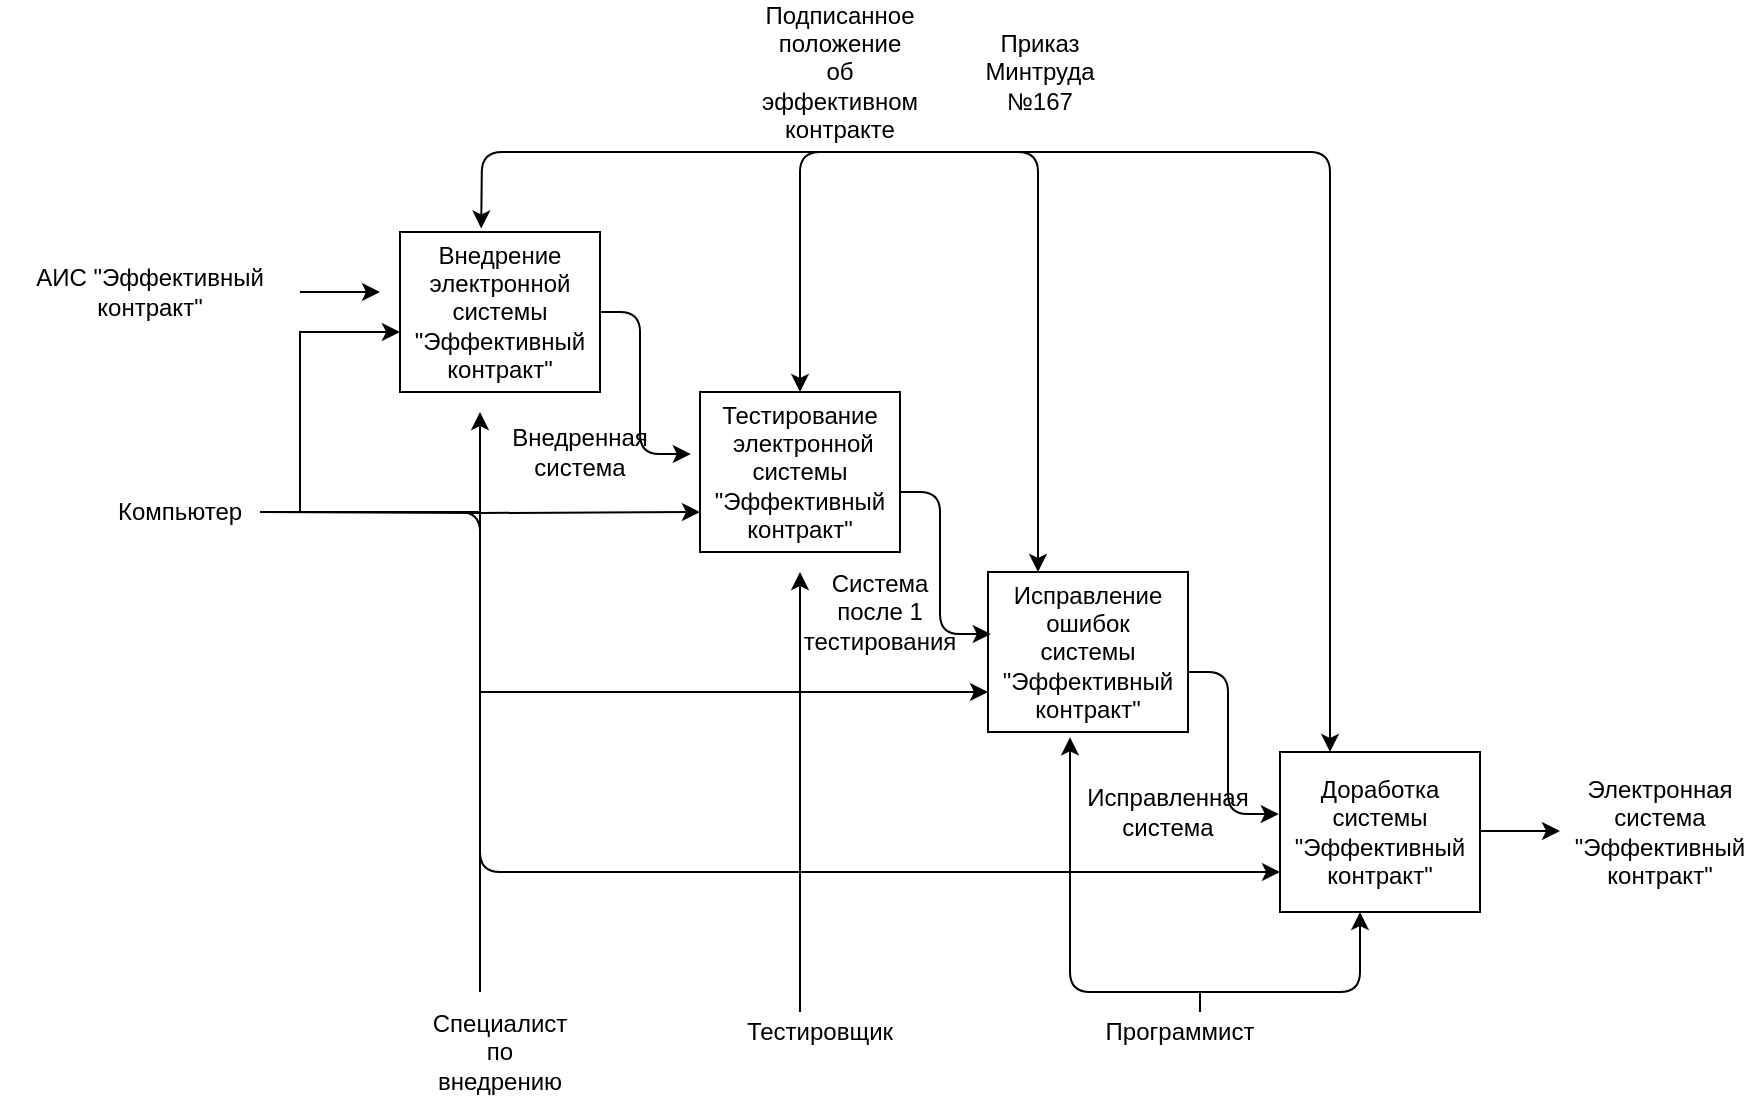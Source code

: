 <mxfile version="13.8.8" type="github">
  <diagram id="RY1PJV09fTI6i6kYejut" name="Page-1">
    <mxGraphModel dx="1825" dy="580" grid="1" gridSize="10" guides="1" tooltips="1" connect="1" arrows="1" fold="1" page="1" pageScale="1" pageWidth="827" pageHeight="1169" math="0" shadow="0">
      <root>
        <mxCell id="0" />
        <mxCell id="1" parent="0" />
        <mxCell id="l641pdiZXAvSVc7lG4hm-1" value="" style="rounded=0;whiteSpace=wrap;html=1;" vertex="1" parent="1">
          <mxGeometry x="120" y="160" width="100" height="80" as="geometry" />
        </mxCell>
        <mxCell id="l641pdiZXAvSVc7lG4hm-2" value="Внедрение электронной системы &quot;Эффективный контракт&quot;" style="text;html=1;strokeColor=none;fillColor=none;align=center;verticalAlign=middle;whiteSpace=wrap;rounded=0;" vertex="1" parent="1">
          <mxGeometry x="150" y="190" width="40" height="20" as="geometry" />
        </mxCell>
        <mxCell id="l641pdiZXAvSVc7lG4hm-3" value="Подписанное положение об эффективном контракте" style="text;html=1;strokeColor=none;fillColor=none;align=center;verticalAlign=middle;whiteSpace=wrap;rounded=0;" vertex="1" parent="1">
          <mxGeometry x="320" y="70" width="40" height="20" as="geometry" />
        </mxCell>
        <mxCell id="l641pdiZXAvSVc7lG4hm-4" value="Приказ Минтруда №167" style="text;html=1;strokeColor=none;fillColor=none;align=center;verticalAlign=middle;whiteSpace=wrap;rounded=0;" vertex="1" parent="1">
          <mxGeometry x="420" y="70" width="40" height="20" as="geometry" />
        </mxCell>
        <mxCell id="l641pdiZXAvSVc7lG4hm-25" style="edgeStyle=orthogonalEdgeStyle;rounded=0;orthogonalLoop=1;jettySize=auto;html=1;" edge="1" parent="1">
          <mxGeometry relative="1" as="geometry">
            <mxPoint x="50" y="300" as="sourcePoint" />
            <mxPoint x="120" y="210" as="targetPoint" />
            <Array as="points">
              <mxPoint x="70" y="300" />
              <mxPoint x="70" y="210" />
            </Array>
          </mxGeometry>
        </mxCell>
        <mxCell id="l641pdiZXAvSVc7lG4hm-26" style="edgeStyle=orthogonalEdgeStyle;rounded=0;orthogonalLoop=1;jettySize=auto;html=1;entryX=0;entryY=0.75;entryDx=0;entryDy=0;" edge="1" parent="1" target="l641pdiZXAvSVc7lG4hm-16">
          <mxGeometry relative="1" as="geometry">
            <mxPoint x="50" y="300" as="sourcePoint" />
          </mxGeometry>
        </mxCell>
        <mxCell id="l641pdiZXAvSVc7lG4hm-27" style="edgeStyle=orthogonalEdgeStyle;rounded=0;orthogonalLoop=1;jettySize=auto;html=1;entryX=0;entryY=0.75;entryDx=0;entryDy=0;" edge="1" parent="1" target="l641pdiZXAvSVc7lG4hm-20">
          <mxGeometry relative="1" as="geometry">
            <mxPoint x="50" y="300" as="sourcePoint" />
            <Array as="points">
              <mxPoint x="160" y="300" />
              <mxPoint x="160" y="390" />
            </Array>
          </mxGeometry>
        </mxCell>
        <mxCell id="l641pdiZXAvSVc7lG4hm-7" value="Компьютер" style="text;html=1;strokeColor=none;fillColor=none;align=center;verticalAlign=middle;whiteSpace=wrap;rounded=0;" vertex="1" parent="1">
          <mxGeometry x="-10" y="290" width="40" height="20" as="geometry" />
        </mxCell>
        <mxCell id="l641pdiZXAvSVc7lG4hm-8" value="АИС &quot;Эффективный контракт&quot;" style="text;html=1;strokeColor=none;fillColor=none;align=center;verticalAlign=middle;whiteSpace=wrap;rounded=0;" vertex="1" parent="1">
          <mxGeometry x="-80" y="180" width="150" height="20" as="geometry" />
        </mxCell>
        <mxCell id="l641pdiZXAvSVc7lG4hm-12" value="Специалист по внедрению" style="text;html=1;strokeColor=none;fillColor=none;align=center;verticalAlign=middle;whiteSpace=wrap;rounded=0;" vertex="1" parent="1">
          <mxGeometry x="150" y="560" width="40" height="20" as="geometry" />
        </mxCell>
        <mxCell id="l641pdiZXAvSVc7lG4hm-13" value="Электронная система &quot;Эффективный контракт&quot;" style="text;html=1;strokeColor=none;fillColor=none;align=center;verticalAlign=middle;whiteSpace=wrap;rounded=0;" vertex="1" parent="1">
          <mxGeometry x="730" y="450" width="40" height="20" as="geometry" />
        </mxCell>
        <mxCell id="l641pdiZXAvSVc7lG4hm-14" value="" style="endArrow=classic;html=1;" edge="1" parent="1">
          <mxGeometry width="50" height="50" relative="1" as="geometry">
            <mxPoint x="650" y="459.5" as="sourcePoint" />
            <mxPoint x="700" y="459.5" as="targetPoint" />
          </mxGeometry>
        </mxCell>
        <mxCell id="l641pdiZXAvSVc7lG4hm-16" value="" style="rounded=0;whiteSpace=wrap;html=1;" vertex="1" parent="1">
          <mxGeometry x="270" y="240" width="100" height="80" as="geometry" />
        </mxCell>
        <mxCell id="l641pdiZXAvSVc7lG4hm-17" value="Тестирование&lt;br&gt;&amp;nbsp;электронной системы &quot;Эффективный контракт&quot;" style="text;html=1;strokeColor=none;fillColor=none;align=center;verticalAlign=middle;whiteSpace=wrap;rounded=0;" vertex="1" parent="1">
          <mxGeometry x="300" y="270" width="40" height="20" as="geometry" />
        </mxCell>
        <mxCell id="l641pdiZXAvSVc7lG4hm-20" value="" style="rounded=0;whiteSpace=wrap;html=1;" vertex="1" parent="1">
          <mxGeometry x="414" y="330" width="100" height="80" as="geometry" />
        </mxCell>
        <mxCell id="l641pdiZXAvSVc7lG4hm-21" value="Исправление ошибок системы &quot;Эффективный контракт&quot;" style="text;html=1;strokeColor=none;fillColor=none;align=center;verticalAlign=middle;whiteSpace=wrap;rounded=0;" vertex="1" parent="1">
          <mxGeometry x="444" y="360" width="40" height="20" as="geometry" />
        </mxCell>
        <mxCell id="l641pdiZXAvSVc7lG4hm-22" value="" style="rounded=0;whiteSpace=wrap;html=1;" vertex="1" parent="1">
          <mxGeometry x="560" y="420" width="100" height="80" as="geometry" />
        </mxCell>
        <mxCell id="l641pdiZXAvSVc7lG4hm-23" value="Доработка системы &quot;Эффективный контракт&quot;" style="text;html=1;strokeColor=none;fillColor=none;align=center;verticalAlign=middle;whiteSpace=wrap;rounded=0;" vertex="1" parent="1">
          <mxGeometry x="590" y="450" width="40" height="20" as="geometry" />
        </mxCell>
        <mxCell id="l641pdiZXAvSVc7lG4hm-30" value="" style="endArrow=classic;html=1;entryX=0;entryY=0.75;entryDx=0;entryDy=0;" edge="1" parent="1" target="l641pdiZXAvSVc7lG4hm-22">
          <mxGeometry width="50" height="50" relative="1" as="geometry">
            <mxPoint x="50" y="300" as="sourcePoint" />
            <mxPoint x="100" y="250" as="targetPoint" />
            <Array as="points">
              <mxPoint x="160" y="300" />
              <mxPoint x="160" y="480" />
            </Array>
          </mxGeometry>
        </mxCell>
        <mxCell id="l641pdiZXAvSVc7lG4hm-35" value="" style="endArrow=classic;html=1;" edge="1" parent="1">
          <mxGeometry width="50" height="50" relative="1" as="geometry">
            <mxPoint x="70" y="190" as="sourcePoint" />
            <mxPoint x="110" y="190" as="targetPoint" />
          </mxGeometry>
        </mxCell>
        <mxCell id="l641pdiZXAvSVc7lG4hm-36" value="" style="endArrow=classic;html=1;entryX=-0.046;entryY=0.388;entryDx=0;entryDy=0;entryPerimeter=0;exitX=1;exitY=0.5;exitDx=0;exitDy=0;" edge="1" parent="1" source="l641pdiZXAvSVc7lG4hm-1" target="l641pdiZXAvSVc7lG4hm-16">
          <mxGeometry width="50" height="50" relative="1" as="geometry">
            <mxPoint x="230" y="200" as="sourcePoint" />
            <mxPoint x="280" y="150" as="targetPoint" />
            <Array as="points">
              <mxPoint x="240" y="200" />
              <mxPoint x="240" y="271" />
            </Array>
          </mxGeometry>
        </mxCell>
        <mxCell id="l641pdiZXAvSVc7lG4hm-37" value="Внедренная система" style="text;html=1;strokeColor=none;fillColor=none;align=center;verticalAlign=middle;whiteSpace=wrap;rounded=0;" vertex="1" parent="1">
          <mxGeometry x="190" y="260" width="40" height="20" as="geometry" />
        </mxCell>
        <mxCell id="l641pdiZXAvSVc7lG4hm-38" value="" style="endArrow=classic;html=1;entryX=-0.046;entryY=0.388;entryDx=0;entryDy=0;entryPerimeter=0;exitX=1;exitY=0.5;exitDx=0;exitDy=0;" edge="1" parent="1">
          <mxGeometry width="50" height="50" relative="1" as="geometry">
            <mxPoint x="370" y="290" as="sourcePoint" />
            <mxPoint x="415.4" y="361.04" as="targetPoint" />
            <Array as="points">
              <mxPoint x="390" y="290" />
              <mxPoint x="390" y="361" />
            </Array>
          </mxGeometry>
        </mxCell>
        <mxCell id="l641pdiZXAvSVc7lG4hm-39" value="" style="endArrow=classic;html=1;entryX=-0.046;entryY=0.388;entryDx=0;entryDy=0;entryPerimeter=0;exitX=1;exitY=0.5;exitDx=0;exitDy=0;" edge="1" parent="1">
          <mxGeometry width="50" height="50" relative="1" as="geometry">
            <mxPoint x="514" y="380" as="sourcePoint" />
            <mxPoint x="559.4" y="451.04" as="targetPoint" />
            <Array as="points">
              <mxPoint x="534" y="380" />
              <mxPoint x="534" y="451" />
            </Array>
          </mxGeometry>
        </mxCell>
        <mxCell id="l641pdiZXAvSVc7lG4hm-40" value="Система после 1 тестирования" style="text;html=1;strokeColor=none;fillColor=none;align=center;verticalAlign=middle;whiteSpace=wrap;rounded=0;" vertex="1" parent="1">
          <mxGeometry x="340" y="340" width="40" height="20" as="geometry" />
        </mxCell>
        <mxCell id="l641pdiZXAvSVc7lG4hm-41" value="Исправленная система" style="text;html=1;strokeColor=none;fillColor=none;align=center;verticalAlign=middle;whiteSpace=wrap;rounded=0;" vertex="1" parent="1">
          <mxGeometry x="484" y="440" width="40" height="20" as="geometry" />
        </mxCell>
        <mxCell id="l641pdiZXAvSVc7lG4hm-42" value="" style="endArrow=classic;html=1;entryX=0.406;entryY=-0.022;entryDx=0;entryDy=0;entryPerimeter=0;" edge="1" parent="1" target="l641pdiZXAvSVc7lG4hm-1">
          <mxGeometry width="50" height="50" relative="1" as="geometry">
            <mxPoint x="360" y="120" as="sourcePoint" />
            <mxPoint x="410" y="70" as="targetPoint" />
            <Array as="points">
              <mxPoint x="161" y="120" />
            </Array>
          </mxGeometry>
        </mxCell>
        <mxCell id="l641pdiZXAvSVc7lG4hm-43" value="" style="endArrow=classic;html=1;entryX=0.5;entryY=0;entryDx=0;entryDy=0;" edge="1" parent="1" target="l641pdiZXAvSVc7lG4hm-16">
          <mxGeometry width="50" height="50" relative="1" as="geometry">
            <mxPoint x="360" y="120" as="sourcePoint" />
            <mxPoint x="410" y="70" as="targetPoint" />
            <Array as="points">
              <mxPoint x="320" y="120" />
            </Array>
          </mxGeometry>
        </mxCell>
        <mxCell id="l641pdiZXAvSVc7lG4hm-44" value="" style="endArrow=classic;html=1;entryX=0.25;entryY=0;entryDx=0;entryDy=0;" edge="1" parent="1" target="l641pdiZXAvSVc7lG4hm-20">
          <mxGeometry width="50" height="50" relative="1" as="geometry">
            <mxPoint x="360" y="120" as="sourcePoint" />
            <mxPoint x="410" y="70" as="targetPoint" />
            <Array as="points">
              <mxPoint x="439" y="120" />
            </Array>
          </mxGeometry>
        </mxCell>
        <mxCell id="l641pdiZXAvSVc7lG4hm-45" value="" style="endArrow=classic;html=1;entryX=0.25;entryY=0;entryDx=0;entryDy=0;" edge="1" parent="1" target="l641pdiZXAvSVc7lG4hm-22">
          <mxGeometry width="50" height="50" relative="1" as="geometry">
            <mxPoint x="320" y="120" as="sourcePoint" />
            <mxPoint x="370" y="70" as="targetPoint" />
            <Array as="points">
              <mxPoint x="585" y="120" />
            </Array>
          </mxGeometry>
        </mxCell>
        <mxCell id="l641pdiZXAvSVc7lG4hm-47" value="Тестировщик" style="text;html=1;strokeColor=none;fillColor=none;align=center;verticalAlign=middle;whiteSpace=wrap;rounded=0;" vertex="1" parent="1">
          <mxGeometry x="310" y="550" width="40" height="20" as="geometry" />
        </mxCell>
        <mxCell id="l641pdiZXAvSVc7lG4hm-48" value="Программист" style="text;html=1;strokeColor=none;fillColor=none;align=center;verticalAlign=middle;whiteSpace=wrap;rounded=0;" vertex="1" parent="1">
          <mxGeometry x="490" y="550" width="40" height="20" as="geometry" />
        </mxCell>
        <mxCell id="l641pdiZXAvSVc7lG4hm-49" value="" style="endArrow=classic;html=1;" edge="1" parent="1">
          <mxGeometry width="50" height="50" relative="1" as="geometry">
            <mxPoint x="320" y="550" as="sourcePoint" />
            <mxPoint x="320" y="330" as="targetPoint" />
          </mxGeometry>
        </mxCell>
        <mxCell id="l641pdiZXAvSVc7lG4hm-50" value="" style="endArrow=classic;html=1;" edge="1" parent="1">
          <mxGeometry width="50" height="50" relative="1" as="geometry">
            <mxPoint x="160" y="540" as="sourcePoint" />
            <mxPoint x="160" y="250" as="targetPoint" />
          </mxGeometry>
        </mxCell>
        <mxCell id="l641pdiZXAvSVc7lG4hm-51" value="" style="endArrow=classic;html=1;entryX=0.41;entryY=1.033;entryDx=0;entryDy=0;entryPerimeter=0;" edge="1" parent="1" target="l641pdiZXAvSVc7lG4hm-20">
          <mxGeometry width="50" height="50" relative="1" as="geometry">
            <mxPoint x="485" y="540" as="sourcePoint" />
            <mxPoint x="535" y="490" as="targetPoint" />
            <Array as="points">
              <mxPoint x="455" y="540" />
            </Array>
          </mxGeometry>
        </mxCell>
        <mxCell id="l641pdiZXAvSVc7lG4hm-52" value="" style="endArrow=classic;html=1;entryX=0.4;entryY=1;entryDx=0;entryDy=0;entryPerimeter=0;" edge="1" parent="1" target="l641pdiZXAvSVc7lG4hm-22">
          <mxGeometry width="50" height="50" relative="1" as="geometry">
            <mxPoint x="484" y="540" as="sourcePoint" />
            <mxPoint x="534" y="490" as="targetPoint" />
            <Array as="points">
              <mxPoint x="600" y="540" />
            </Array>
          </mxGeometry>
        </mxCell>
        <mxCell id="l641pdiZXAvSVc7lG4hm-53" value="" style="endArrow=none;html=1;" edge="1" parent="1">
          <mxGeometry width="50" height="50" relative="1" as="geometry">
            <mxPoint x="520" y="550" as="sourcePoint" />
            <mxPoint x="520" y="540" as="targetPoint" />
          </mxGeometry>
        </mxCell>
      </root>
    </mxGraphModel>
  </diagram>
</mxfile>

